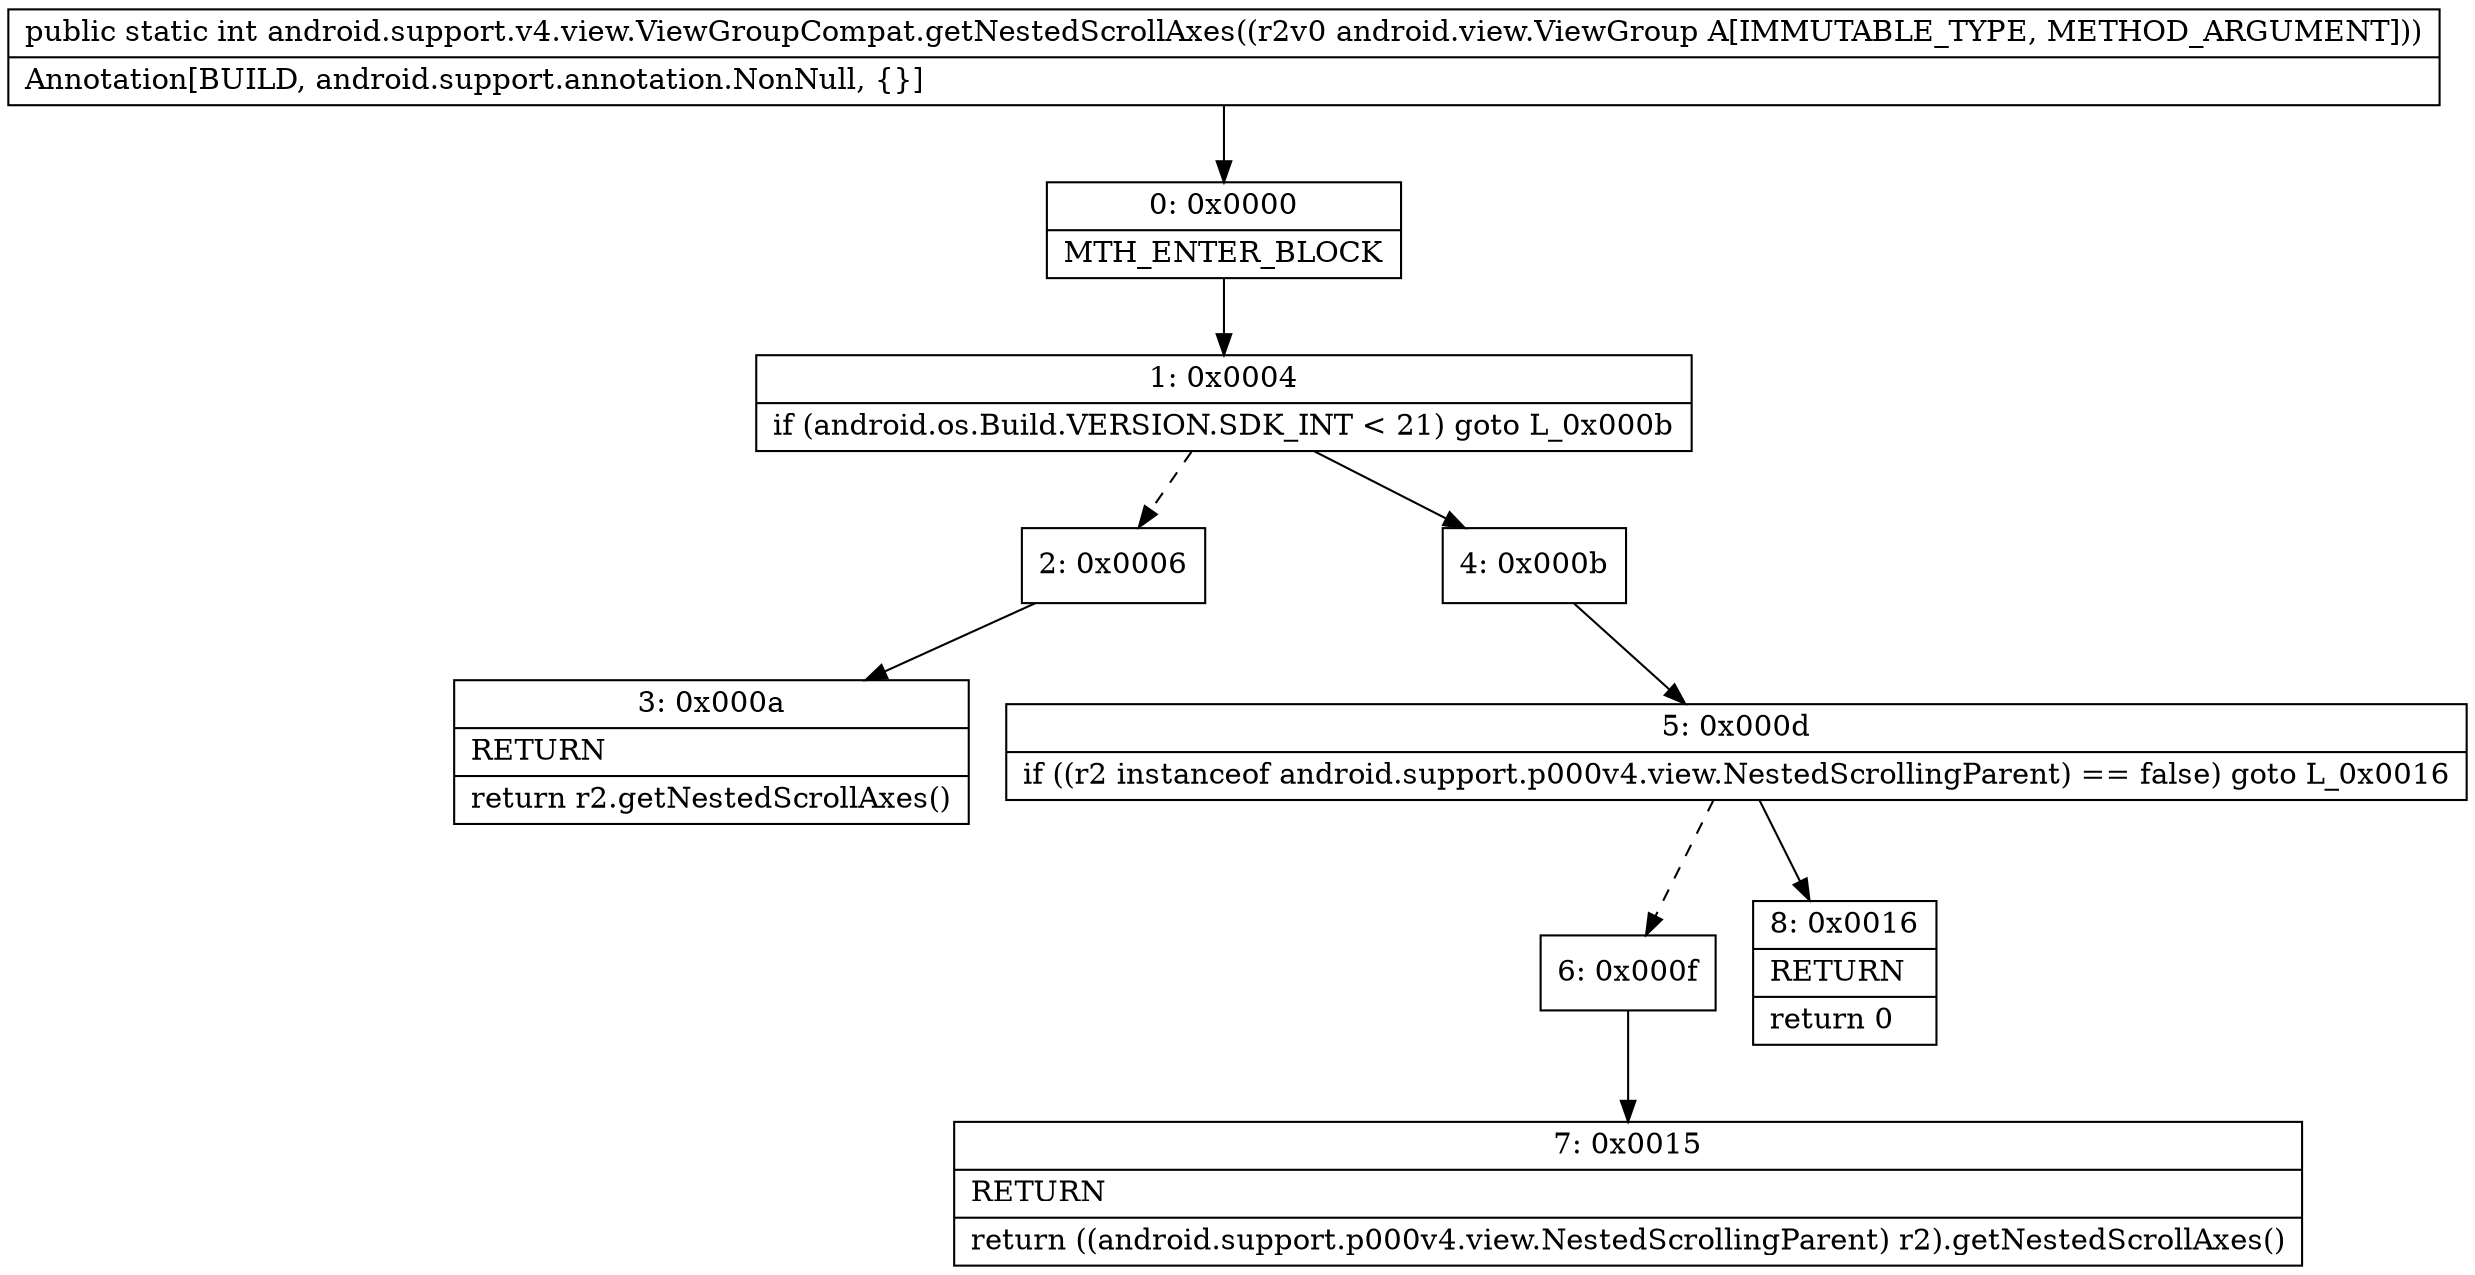 digraph "CFG forandroid.support.v4.view.ViewGroupCompat.getNestedScrollAxes(Landroid\/view\/ViewGroup;)I" {
Node_0 [shape=record,label="{0\:\ 0x0000|MTH_ENTER_BLOCK\l}"];
Node_1 [shape=record,label="{1\:\ 0x0004|if (android.os.Build.VERSION.SDK_INT \< 21) goto L_0x000b\l}"];
Node_2 [shape=record,label="{2\:\ 0x0006}"];
Node_3 [shape=record,label="{3\:\ 0x000a|RETURN\l|return r2.getNestedScrollAxes()\l}"];
Node_4 [shape=record,label="{4\:\ 0x000b}"];
Node_5 [shape=record,label="{5\:\ 0x000d|if ((r2 instanceof android.support.p000v4.view.NestedScrollingParent) == false) goto L_0x0016\l}"];
Node_6 [shape=record,label="{6\:\ 0x000f}"];
Node_7 [shape=record,label="{7\:\ 0x0015|RETURN\l|return ((android.support.p000v4.view.NestedScrollingParent) r2).getNestedScrollAxes()\l}"];
Node_8 [shape=record,label="{8\:\ 0x0016|RETURN\l|return 0\l}"];
MethodNode[shape=record,label="{public static int android.support.v4.view.ViewGroupCompat.getNestedScrollAxes((r2v0 android.view.ViewGroup A[IMMUTABLE_TYPE, METHOD_ARGUMENT]))  | Annotation[BUILD, android.support.annotation.NonNull, \{\}]\l}"];
MethodNode -> Node_0;
Node_0 -> Node_1;
Node_1 -> Node_2[style=dashed];
Node_1 -> Node_4;
Node_2 -> Node_3;
Node_4 -> Node_5;
Node_5 -> Node_6[style=dashed];
Node_5 -> Node_8;
Node_6 -> Node_7;
}

